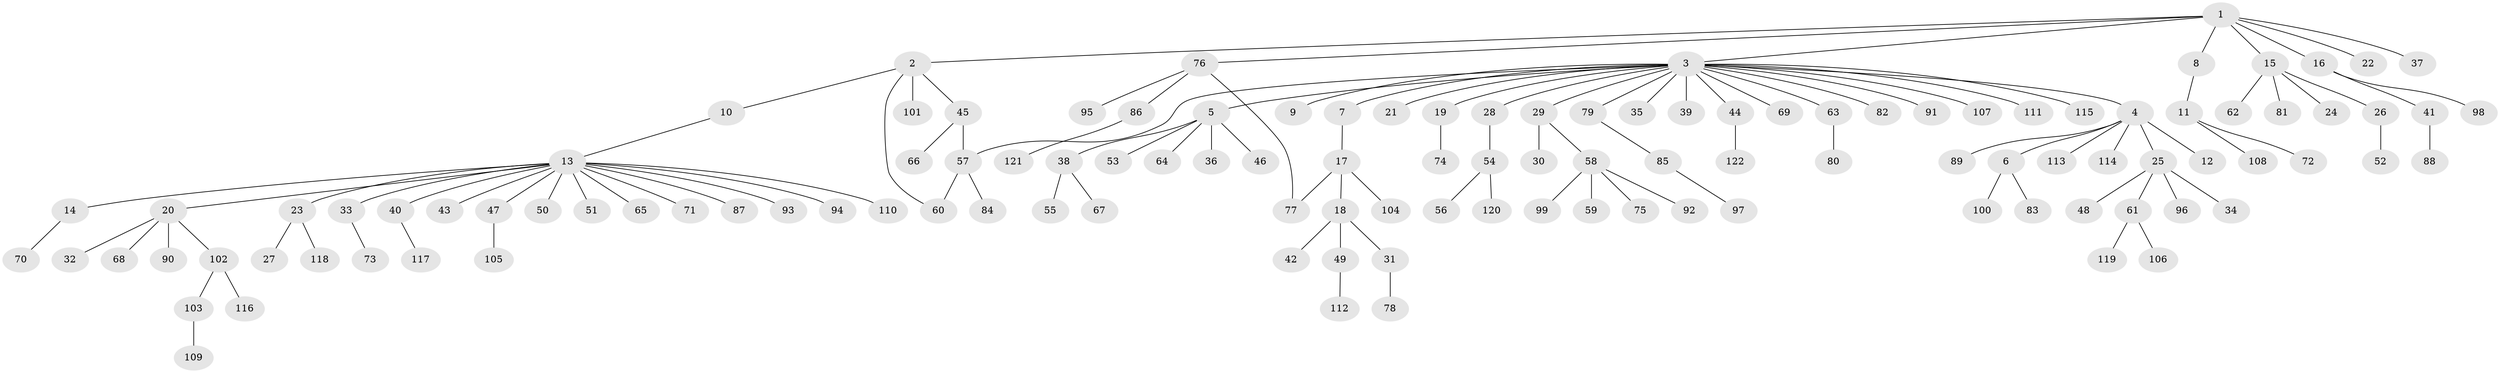 // Generated by graph-tools (version 1.1) at 2025/49/03/09/25 03:49:53]
// undirected, 122 vertices, 124 edges
graph export_dot {
graph [start="1"]
  node [color=gray90,style=filled];
  1;
  2;
  3;
  4;
  5;
  6;
  7;
  8;
  9;
  10;
  11;
  12;
  13;
  14;
  15;
  16;
  17;
  18;
  19;
  20;
  21;
  22;
  23;
  24;
  25;
  26;
  27;
  28;
  29;
  30;
  31;
  32;
  33;
  34;
  35;
  36;
  37;
  38;
  39;
  40;
  41;
  42;
  43;
  44;
  45;
  46;
  47;
  48;
  49;
  50;
  51;
  52;
  53;
  54;
  55;
  56;
  57;
  58;
  59;
  60;
  61;
  62;
  63;
  64;
  65;
  66;
  67;
  68;
  69;
  70;
  71;
  72;
  73;
  74;
  75;
  76;
  77;
  78;
  79;
  80;
  81;
  82;
  83;
  84;
  85;
  86;
  87;
  88;
  89;
  90;
  91;
  92;
  93;
  94;
  95;
  96;
  97;
  98;
  99;
  100;
  101;
  102;
  103;
  104;
  105;
  106;
  107;
  108;
  109;
  110;
  111;
  112;
  113;
  114;
  115;
  116;
  117;
  118;
  119;
  120;
  121;
  122;
  1 -- 2;
  1 -- 3;
  1 -- 8;
  1 -- 15;
  1 -- 16;
  1 -- 22;
  1 -- 37;
  1 -- 76;
  2 -- 10;
  2 -- 45;
  2 -- 60;
  2 -- 101;
  3 -- 4;
  3 -- 5;
  3 -- 7;
  3 -- 9;
  3 -- 19;
  3 -- 21;
  3 -- 28;
  3 -- 29;
  3 -- 35;
  3 -- 39;
  3 -- 44;
  3 -- 57;
  3 -- 63;
  3 -- 69;
  3 -- 79;
  3 -- 82;
  3 -- 91;
  3 -- 107;
  3 -- 111;
  3 -- 115;
  4 -- 6;
  4 -- 12;
  4 -- 25;
  4 -- 89;
  4 -- 113;
  4 -- 114;
  5 -- 36;
  5 -- 38;
  5 -- 46;
  5 -- 53;
  5 -- 64;
  6 -- 83;
  6 -- 100;
  7 -- 17;
  8 -- 11;
  10 -- 13;
  11 -- 72;
  11 -- 108;
  13 -- 14;
  13 -- 20;
  13 -- 23;
  13 -- 33;
  13 -- 40;
  13 -- 43;
  13 -- 47;
  13 -- 50;
  13 -- 51;
  13 -- 65;
  13 -- 71;
  13 -- 87;
  13 -- 93;
  13 -- 94;
  13 -- 110;
  14 -- 70;
  15 -- 24;
  15 -- 26;
  15 -- 62;
  15 -- 81;
  16 -- 41;
  16 -- 98;
  17 -- 18;
  17 -- 77;
  17 -- 104;
  18 -- 31;
  18 -- 42;
  18 -- 49;
  19 -- 74;
  20 -- 32;
  20 -- 68;
  20 -- 90;
  20 -- 102;
  23 -- 27;
  23 -- 118;
  25 -- 34;
  25 -- 48;
  25 -- 61;
  25 -- 96;
  26 -- 52;
  28 -- 54;
  29 -- 30;
  29 -- 58;
  31 -- 78;
  33 -- 73;
  38 -- 55;
  38 -- 67;
  40 -- 117;
  41 -- 88;
  44 -- 122;
  45 -- 57;
  45 -- 66;
  47 -- 105;
  49 -- 112;
  54 -- 56;
  54 -- 120;
  57 -- 60;
  57 -- 84;
  58 -- 59;
  58 -- 75;
  58 -- 92;
  58 -- 99;
  61 -- 106;
  61 -- 119;
  63 -- 80;
  76 -- 77;
  76 -- 86;
  76 -- 95;
  79 -- 85;
  85 -- 97;
  86 -- 121;
  102 -- 103;
  102 -- 116;
  103 -- 109;
}
